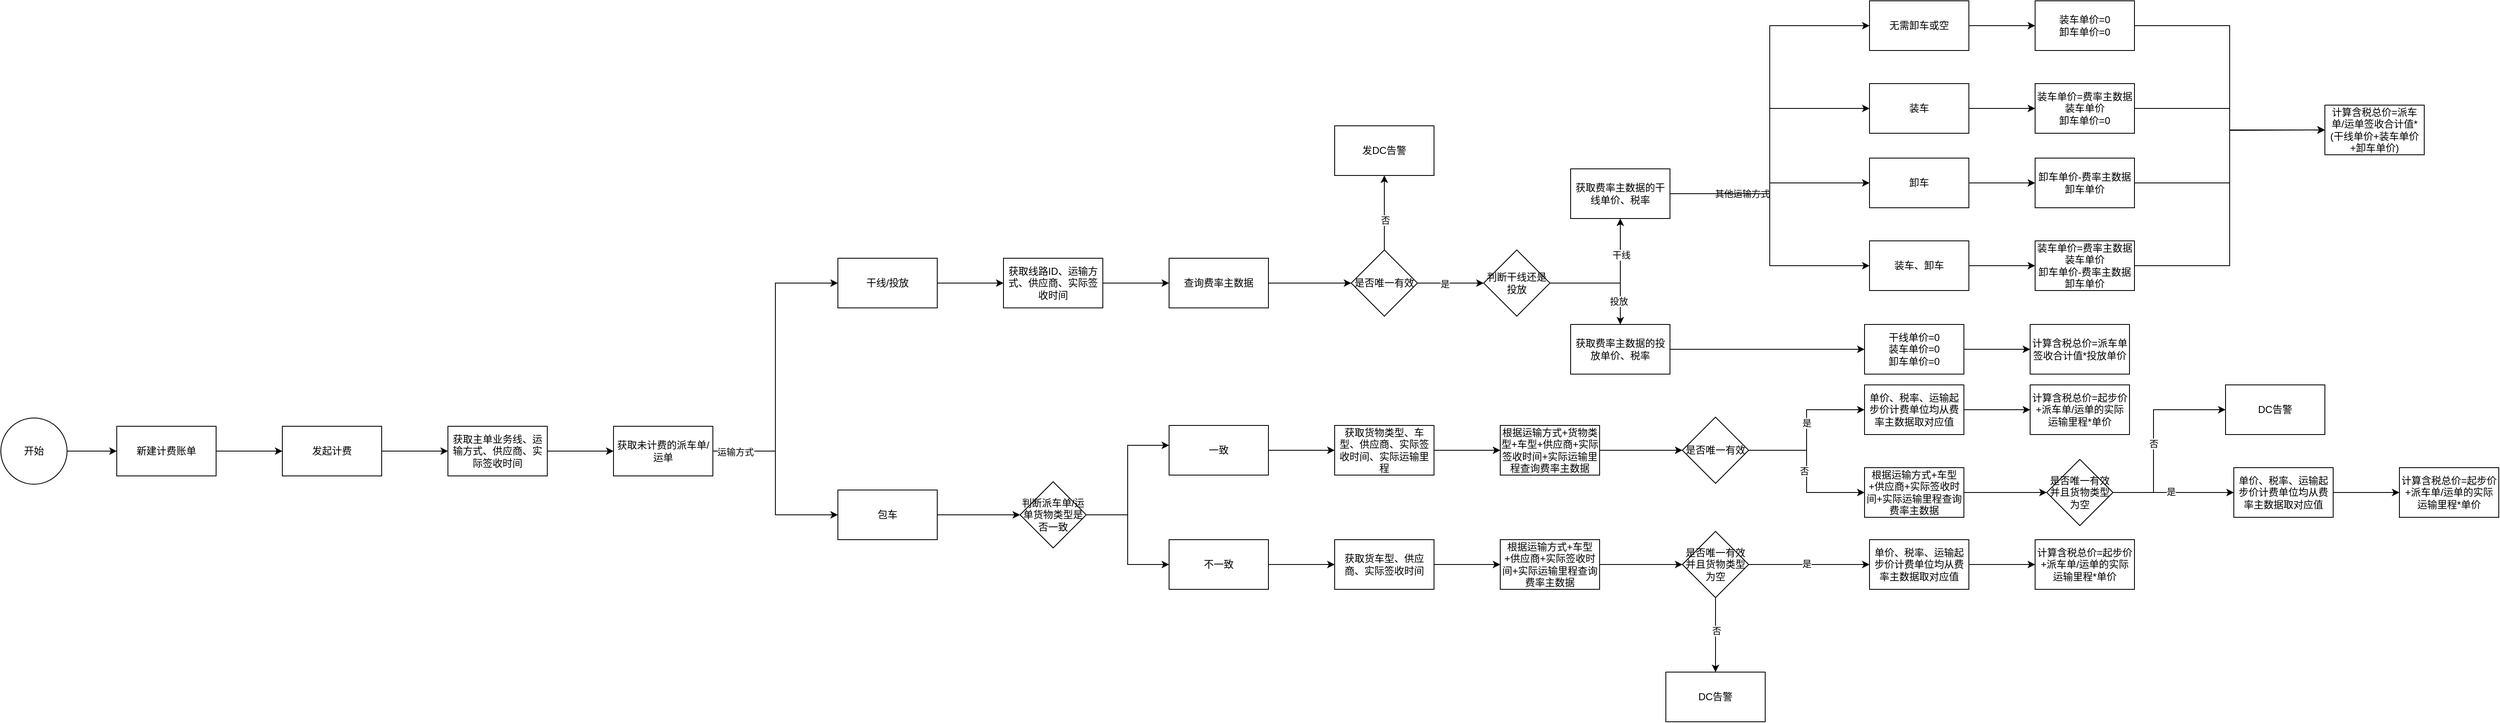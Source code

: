 <mxfile version="28.1.0">
  <diagram name="第 1 页" id="81J3v8VgtAfDuoiSXYik">
    <mxGraphModel dx="1358" dy="200830" grid="1" gridSize="10" guides="1" tooltips="1" connect="1" arrows="1" fold="1" page="1" pageScale="1" pageWidth="20000" pageHeight="200000" math="0" shadow="0">
      <root>
        <mxCell id="0" />
        <mxCell id="1" parent="0" />
        <mxCell id="ZeDddJGaVsbgRb_YvKpA-3" value="" style="edgeStyle=orthogonalEdgeStyle;rounded=0;orthogonalLoop=1;jettySize=auto;html=1;" edge="1" parent="1" source="ZeDddJGaVsbgRb_YvKpA-1" target="ZeDddJGaVsbgRb_YvKpA-2">
          <mxGeometry relative="1" as="geometry" />
        </mxCell>
        <mxCell id="ZeDddJGaVsbgRb_YvKpA-1" value="开始" style="ellipse;whiteSpace=wrap;html=1;aspect=fixed;" vertex="1" parent="1">
          <mxGeometry x="190" y="430" width="80" height="80" as="geometry" />
        </mxCell>
        <mxCell id="ZeDddJGaVsbgRb_YvKpA-5" value="" style="edgeStyle=orthogonalEdgeStyle;rounded=0;orthogonalLoop=1;jettySize=auto;html=1;" edge="1" parent="1" source="ZeDddJGaVsbgRb_YvKpA-2" target="ZeDddJGaVsbgRb_YvKpA-4">
          <mxGeometry relative="1" as="geometry" />
        </mxCell>
        <mxCell id="ZeDddJGaVsbgRb_YvKpA-2" value="新建计费账单" style="whiteSpace=wrap;html=1;" vertex="1" parent="1">
          <mxGeometry x="330" y="440" width="120" height="60" as="geometry" />
        </mxCell>
        <mxCell id="ZeDddJGaVsbgRb_YvKpA-7" value="" style="edgeStyle=orthogonalEdgeStyle;rounded=0;orthogonalLoop=1;jettySize=auto;html=1;" edge="1" parent="1" source="ZeDddJGaVsbgRb_YvKpA-4" target="ZeDddJGaVsbgRb_YvKpA-6">
          <mxGeometry relative="1" as="geometry" />
        </mxCell>
        <mxCell id="ZeDddJGaVsbgRb_YvKpA-4" value="发起计费" style="whiteSpace=wrap;html=1;" vertex="1" parent="1">
          <mxGeometry x="530" y="440" width="120" height="60" as="geometry" />
        </mxCell>
        <mxCell id="ZeDddJGaVsbgRb_YvKpA-9" value="" style="edgeStyle=orthogonalEdgeStyle;rounded=0;orthogonalLoop=1;jettySize=auto;html=1;" edge="1" parent="1" source="ZeDddJGaVsbgRb_YvKpA-6" target="ZeDddJGaVsbgRb_YvKpA-8">
          <mxGeometry relative="1" as="geometry" />
        </mxCell>
        <mxCell id="ZeDddJGaVsbgRb_YvKpA-6" value="获取主单业务线、运输方式、供应商、实际签收时间" style="whiteSpace=wrap;html=1;" vertex="1" parent="1">
          <mxGeometry x="730" y="440" width="120" height="60" as="geometry" />
        </mxCell>
        <mxCell id="ZeDddJGaVsbgRb_YvKpA-72" style="edgeStyle=orthogonalEdgeStyle;rounded=0;orthogonalLoop=1;jettySize=auto;html=1;entryX=0;entryY=0.5;entryDx=0;entryDy=0;" edge="1" parent="1" source="ZeDddJGaVsbgRb_YvKpA-8" target="ZeDddJGaVsbgRb_YvKpA-10">
          <mxGeometry relative="1" as="geometry" />
        </mxCell>
        <mxCell id="ZeDddJGaVsbgRb_YvKpA-73" style="edgeStyle=orthogonalEdgeStyle;rounded=0;orthogonalLoop=1;jettySize=auto;html=1;entryX=0;entryY=0.5;entryDx=0;entryDy=0;" edge="1" parent="1" source="ZeDddJGaVsbgRb_YvKpA-8" target="ZeDddJGaVsbgRb_YvKpA-48">
          <mxGeometry relative="1" as="geometry" />
        </mxCell>
        <mxCell id="ZeDddJGaVsbgRb_YvKpA-74" value="运输方式" style="edgeLabel;html=1;align=center;verticalAlign=middle;resizable=0;points=[];" vertex="1" connectable="0" parent="ZeDddJGaVsbgRb_YvKpA-73">
          <mxGeometry x="-0.763" y="-1" relative="1" as="geometry">
            <mxPoint as="offset" />
          </mxGeometry>
        </mxCell>
        <mxCell id="ZeDddJGaVsbgRb_YvKpA-8" value="获取未计费的派车单/运单" style="whiteSpace=wrap;html=1;" vertex="1" parent="1">
          <mxGeometry x="930" y="440" width="120" height="60" as="geometry" />
        </mxCell>
        <mxCell id="ZeDddJGaVsbgRb_YvKpA-13" value="" style="edgeStyle=orthogonalEdgeStyle;rounded=0;orthogonalLoop=1;jettySize=auto;html=1;" edge="1" parent="1" source="ZeDddJGaVsbgRb_YvKpA-10" target="ZeDddJGaVsbgRb_YvKpA-12">
          <mxGeometry relative="1" as="geometry" />
        </mxCell>
        <mxCell id="ZeDddJGaVsbgRb_YvKpA-10" value="干线/投放" style="whiteSpace=wrap;html=1;" vertex="1" parent="1">
          <mxGeometry x="1201" y="237" width="120" height="60" as="geometry" />
        </mxCell>
        <mxCell id="ZeDddJGaVsbgRb_YvKpA-15" value="" style="edgeStyle=orthogonalEdgeStyle;rounded=0;orthogonalLoop=1;jettySize=auto;html=1;" edge="1" parent="1" source="ZeDddJGaVsbgRb_YvKpA-12" target="ZeDddJGaVsbgRb_YvKpA-14">
          <mxGeometry relative="1" as="geometry" />
        </mxCell>
        <mxCell id="ZeDddJGaVsbgRb_YvKpA-12" value="获取线路ID、运输方式、供应商、实际签收时间" style="whiteSpace=wrap;html=1;" vertex="1" parent="1">
          <mxGeometry x="1401" y="237" width="120" height="60" as="geometry" />
        </mxCell>
        <mxCell id="ZeDddJGaVsbgRb_YvKpA-17" value="" style="edgeStyle=orthogonalEdgeStyle;rounded=0;orthogonalLoop=1;jettySize=auto;html=1;" edge="1" parent="1" source="ZeDddJGaVsbgRb_YvKpA-14" target="ZeDddJGaVsbgRb_YvKpA-16">
          <mxGeometry relative="1" as="geometry" />
        </mxCell>
        <mxCell id="ZeDddJGaVsbgRb_YvKpA-14" value="查询费率主数据" style="whiteSpace=wrap;html=1;" vertex="1" parent="1">
          <mxGeometry x="1601" y="237" width="120" height="60" as="geometry" />
        </mxCell>
        <mxCell id="ZeDddJGaVsbgRb_YvKpA-19" value="" style="edgeStyle=orthogonalEdgeStyle;rounded=0;orthogonalLoop=1;jettySize=auto;html=1;" edge="1" parent="1" source="ZeDddJGaVsbgRb_YvKpA-16" target="ZeDddJGaVsbgRb_YvKpA-18">
          <mxGeometry relative="1" as="geometry" />
        </mxCell>
        <mxCell id="ZeDddJGaVsbgRb_YvKpA-20" value="否" style="edgeLabel;html=1;align=center;verticalAlign=middle;resizable=0;points=[];" vertex="1" connectable="0" parent="ZeDddJGaVsbgRb_YvKpA-19">
          <mxGeometry x="-0.2" y="-1" relative="1" as="geometry">
            <mxPoint as="offset" />
          </mxGeometry>
        </mxCell>
        <mxCell id="ZeDddJGaVsbgRb_YvKpA-55" value="" style="edgeStyle=orthogonalEdgeStyle;rounded=0;orthogonalLoop=1;jettySize=auto;html=1;" edge="1" parent="1" source="ZeDddJGaVsbgRb_YvKpA-16" target="ZeDddJGaVsbgRb_YvKpA-54">
          <mxGeometry relative="1" as="geometry" />
        </mxCell>
        <mxCell id="ZeDddJGaVsbgRb_YvKpA-88" value="是" style="edgeLabel;html=1;align=center;verticalAlign=middle;resizable=0;points=[];" vertex="1" connectable="0" parent="ZeDddJGaVsbgRb_YvKpA-55">
          <mxGeometry x="-0.189" y="-1" relative="1" as="geometry">
            <mxPoint as="offset" />
          </mxGeometry>
        </mxCell>
        <mxCell id="ZeDddJGaVsbgRb_YvKpA-16" value="是否唯一有效" style="rhombus;whiteSpace=wrap;html=1;" vertex="1" parent="1">
          <mxGeometry x="1821" y="227" width="80" height="80" as="geometry" />
        </mxCell>
        <mxCell id="ZeDddJGaVsbgRb_YvKpA-18" value="发DC告警" style="whiteSpace=wrap;html=1;" vertex="1" parent="1">
          <mxGeometry x="1801" y="77" width="120" height="60" as="geometry" />
        </mxCell>
        <mxCell id="ZeDddJGaVsbgRb_YvKpA-25" value="" style="edgeStyle=orthogonalEdgeStyle;rounded=0;orthogonalLoop=1;jettySize=auto;html=1;entryX=0;entryY=0.5;entryDx=0;entryDy=0;" edge="1" parent="1" source="ZeDddJGaVsbgRb_YvKpA-21" target="ZeDddJGaVsbgRb_YvKpA-24">
          <mxGeometry relative="1" as="geometry" />
        </mxCell>
        <mxCell id="ZeDddJGaVsbgRb_YvKpA-27" value="其他运输方式" style="edgeLabel;html=1;align=center;verticalAlign=middle;resizable=0;points=[];" vertex="1" connectable="0" parent="ZeDddJGaVsbgRb_YvKpA-25">
          <mxGeometry x="-0.609" relative="1" as="geometry">
            <mxPoint as="offset" />
          </mxGeometry>
        </mxCell>
        <mxCell id="ZeDddJGaVsbgRb_YvKpA-30" value="" style="edgeStyle=orthogonalEdgeStyle;rounded=0;orthogonalLoop=1;jettySize=auto;html=1;entryX=0;entryY=0.5;entryDx=0;entryDy=0;" edge="1" parent="1" source="ZeDddJGaVsbgRb_YvKpA-21" target="ZeDddJGaVsbgRb_YvKpA-29">
          <mxGeometry relative="1" as="geometry" />
        </mxCell>
        <mxCell id="ZeDddJGaVsbgRb_YvKpA-32" value="" style="edgeStyle=orthogonalEdgeStyle;rounded=0;orthogonalLoop=1;jettySize=auto;html=1;entryX=0;entryY=0.5;entryDx=0;entryDy=0;" edge="1" parent="1" source="ZeDddJGaVsbgRb_YvKpA-21" target="ZeDddJGaVsbgRb_YvKpA-31">
          <mxGeometry relative="1" as="geometry" />
        </mxCell>
        <mxCell id="ZeDddJGaVsbgRb_YvKpA-34" value="" style="edgeStyle=orthogonalEdgeStyle;rounded=0;orthogonalLoop=1;jettySize=auto;html=1;entryX=0;entryY=0.5;entryDx=0;entryDy=0;" edge="1" parent="1" source="ZeDddJGaVsbgRb_YvKpA-21" target="ZeDddJGaVsbgRb_YvKpA-33">
          <mxGeometry relative="1" as="geometry" />
        </mxCell>
        <mxCell id="ZeDddJGaVsbgRb_YvKpA-21" value="获取费率主数据的干线单价、税率" style="whiteSpace=wrap;html=1;" vertex="1" parent="1">
          <mxGeometry x="2086" y="129" width="120" height="60" as="geometry" />
        </mxCell>
        <mxCell id="ZeDddJGaVsbgRb_YvKpA-36" value="" style="edgeStyle=orthogonalEdgeStyle;rounded=0;orthogonalLoop=1;jettySize=auto;html=1;" edge="1" parent="1" source="ZeDddJGaVsbgRb_YvKpA-24" target="ZeDddJGaVsbgRb_YvKpA-35">
          <mxGeometry relative="1" as="geometry" />
        </mxCell>
        <mxCell id="ZeDddJGaVsbgRb_YvKpA-24" value="无需卸车或空" style="whiteSpace=wrap;html=1;" vertex="1" parent="1">
          <mxGeometry x="2447" y="-74" width="120" height="60" as="geometry" />
        </mxCell>
        <mxCell id="ZeDddJGaVsbgRb_YvKpA-38" value="" style="edgeStyle=orthogonalEdgeStyle;rounded=0;orthogonalLoop=1;jettySize=auto;html=1;" edge="1" parent="1" source="ZeDddJGaVsbgRb_YvKpA-29" target="ZeDddJGaVsbgRb_YvKpA-37">
          <mxGeometry relative="1" as="geometry" />
        </mxCell>
        <mxCell id="ZeDddJGaVsbgRb_YvKpA-29" value="装车" style="whiteSpace=wrap;html=1;" vertex="1" parent="1">
          <mxGeometry x="2447" y="26" width="120" height="60" as="geometry" />
        </mxCell>
        <mxCell id="ZeDddJGaVsbgRb_YvKpA-40" value="" style="edgeStyle=orthogonalEdgeStyle;rounded=0;orthogonalLoop=1;jettySize=auto;html=1;" edge="1" parent="1" source="ZeDddJGaVsbgRb_YvKpA-31" target="ZeDddJGaVsbgRb_YvKpA-39">
          <mxGeometry relative="1" as="geometry" />
        </mxCell>
        <mxCell id="ZeDddJGaVsbgRb_YvKpA-31" value="卸车" style="whiteSpace=wrap;html=1;" vertex="1" parent="1">
          <mxGeometry x="2447" y="116" width="120" height="60" as="geometry" />
        </mxCell>
        <mxCell id="ZeDddJGaVsbgRb_YvKpA-42" value="" style="edgeStyle=orthogonalEdgeStyle;rounded=0;orthogonalLoop=1;jettySize=auto;html=1;" edge="1" parent="1" source="ZeDddJGaVsbgRb_YvKpA-33" target="ZeDddJGaVsbgRb_YvKpA-41">
          <mxGeometry relative="1" as="geometry" />
        </mxCell>
        <mxCell id="ZeDddJGaVsbgRb_YvKpA-33" value="装车、卸车" style="whiteSpace=wrap;html=1;" vertex="1" parent="1">
          <mxGeometry x="2447" y="216" width="120" height="60" as="geometry" />
        </mxCell>
        <mxCell id="ZeDddJGaVsbgRb_YvKpA-44" value="" style="edgeStyle=orthogonalEdgeStyle;rounded=0;orthogonalLoop=1;jettySize=auto;html=1;entryX=0;entryY=0.5;entryDx=0;entryDy=0;" edge="1" parent="1" source="ZeDddJGaVsbgRb_YvKpA-35" target="ZeDddJGaVsbgRb_YvKpA-43">
          <mxGeometry relative="1" as="geometry" />
        </mxCell>
        <mxCell id="ZeDddJGaVsbgRb_YvKpA-35" value="装车单价=0&lt;div&gt;卸车单价=0&lt;/div&gt;" style="whiteSpace=wrap;html=1;" vertex="1" parent="1">
          <mxGeometry x="2647" y="-74" width="120" height="60" as="geometry" />
        </mxCell>
        <mxCell id="ZeDddJGaVsbgRb_YvKpA-45" style="edgeStyle=orthogonalEdgeStyle;rounded=0;orthogonalLoop=1;jettySize=auto;html=1;" edge="1" parent="1" source="ZeDddJGaVsbgRb_YvKpA-37">
          <mxGeometry relative="1" as="geometry">
            <mxPoint x="2997" y="82" as="targetPoint" />
          </mxGeometry>
        </mxCell>
        <mxCell id="ZeDddJGaVsbgRb_YvKpA-37" value="装车单价=费率主数据装车单价&lt;div&gt;卸车单价=0&lt;/div&gt;" style="whiteSpace=wrap;html=1;" vertex="1" parent="1">
          <mxGeometry x="2647" y="26" width="120" height="60" as="geometry" />
        </mxCell>
        <mxCell id="ZeDddJGaVsbgRb_YvKpA-46" style="edgeStyle=orthogonalEdgeStyle;rounded=0;orthogonalLoop=1;jettySize=auto;html=1;entryX=0;entryY=0.5;entryDx=0;entryDy=0;" edge="1" parent="1" source="ZeDddJGaVsbgRb_YvKpA-39" target="ZeDddJGaVsbgRb_YvKpA-43">
          <mxGeometry relative="1" as="geometry" />
        </mxCell>
        <mxCell id="ZeDddJGaVsbgRb_YvKpA-39" value="卸车单价-费率主数据卸车单价" style="whiteSpace=wrap;html=1;" vertex="1" parent="1">
          <mxGeometry x="2647" y="116" width="120" height="60" as="geometry" />
        </mxCell>
        <mxCell id="ZeDddJGaVsbgRb_YvKpA-47" style="edgeStyle=orthogonalEdgeStyle;rounded=0;orthogonalLoop=1;jettySize=auto;html=1;entryX=0;entryY=0.5;entryDx=0;entryDy=0;" edge="1" parent="1" source="ZeDddJGaVsbgRb_YvKpA-41" target="ZeDddJGaVsbgRb_YvKpA-43">
          <mxGeometry relative="1" as="geometry" />
        </mxCell>
        <mxCell id="ZeDddJGaVsbgRb_YvKpA-41" value="装车单价=费率主数据装车单价&lt;div&gt;卸车单价-费率主数据卸车单价&lt;/div&gt;" style="whiteSpace=wrap;html=1;" vertex="1" parent="1">
          <mxGeometry x="2647" y="216" width="120" height="60" as="geometry" />
        </mxCell>
        <mxCell id="ZeDddJGaVsbgRb_YvKpA-43" value="计算含税总价=派车单/运单签收合计值*(干线单价+装车单价+卸车单价)" style="whiteSpace=wrap;html=1;" vertex="1" parent="1">
          <mxGeometry x="2997" y="52" width="120" height="60" as="geometry" />
        </mxCell>
        <mxCell id="ZeDddJGaVsbgRb_YvKpA-67" value="" style="edgeStyle=orthogonalEdgeStyle;rounded=0;orthogonalLoop=1;jettySize=auto;html=1;" edge="1" parent="1" source="ZeDddJGaVsbgRb_YvKpA-48" target="ZeDddJGaVsbgRb_YvKpA-66">
          <mxGeometry relative="1" as="geometry" />
        </mxCell>
        <mxCell id="ZeDddJGaVsbgRb_YvKpA-48" value="包车" style="whiteSpace=wrap;html=1;" vertex="1" parent="1">
          <mxGeometry x="1201" y="517" width="120" height="60" as="geometry" />
        </mxCell>
        <mxCell id="ZeDddJGaVsbgRb_YvKpA-57" style="edgeStyle=orthogonalEdgeStyle;rounded=0;orthogonalLoop=1;jettySize=auto;html=1;entryX=0.5;entryY=1;entryDx=0;entryDy=0;" edge="1" parent="1" source="ZeDddJGaVsbgRb_YvKpA-54" target="ZeDddJGaVsbgRb_YvKpA-21">
          <mxGeometry relative="1" as="geometry" />
        </mxCell>
        <mxCell id="ZeDddJGaVsbgRb_YvKpA-58" value="干线" style="edgeLabel;html=1;align=center;verticalAlign=middle;resizable=0;points=[];" vertex="1" connectable="0" parent="ZeDddJGaVsbgRb_YvKpA-57">
          <mxGeometry x="0.46" y="-1" relative="1" as="geometry">
            <mxPoint as="offset" />
          </mxGeometry>
        </mxCell>
        <mxCell id="ZeDddJGaVsbgRb_YvKpA-60" value="" style="edgeStyle=orthogonalEdgeStyle;rounded=0;orthogonalLoop=1;jettySize=auto;html=1;" edge="1" parent="1" source="ZeDddJGaVsbgRb_YvKpA-54" target="ZeDddJGaVsbgRb_YvKpA-59">
          <mxGeometry relative="1" as="geometry" />
        </mxCell>
        <mxCell id="ZeDddJGaVsbgRb_YvKpA-61" value="投放" style="edgeLabel;html=1;align=center;verticalAlign=middle;resizable=0;points=[];" vertex="1" connectable="0" parent="ZeDddJGaVsbgRb_YvKpA-60">
          <mxGeometry x="0.585" y="-2" relative="1" as="geometry">
            <mxPoint as="offset" />
          </mxGeometry>
        </mxCell>
        <mxCell id="ZeDddJGaVsbgRb_YvKpA-54" value="判断干线还是投放" style="rhombus;whiteSpace=wrap;html=1;" vertex="1" parent="1">
          <mxGeometry x="1981" y="227" width="80" height="80" as="geometry" />
        </mxCell>
        <mxCell id="ZeDddJGaVsbgRb_YvKpA-63" value="" style="edgeStyle=orthogonalEdgeStyle;rounded=0;orthogonalLoop=1;jettySize=auto;html=1;" edge="1" parent="1" source="ZeDddJGaVsbgRb_YvKpA-59" target="ZeDddJGaVsbgRb_YvKpA-62">
          <mxGeometry relative="1" as="geometry" />
        </mxCell>
        <mxCell id="ZeDddJGaVsbgRb_YvKpA-59" value="获取费率主数据的投放单价、税率" style="whiteSpace=wrap;html=1;" vertex="1" parent="1">
          <mxGeometry x="2086" y="317" width="120" height="60" as="geometry" />
        </mxCell>
        <mxCell id="ZeDddJGaVsbgRb_YvKpA-65" value="" style="edgeStyle=orthogonalEdgeStyle;rounded=0;orthogonalLoop=1;jettySize=auto;html=1;" edge="1" parent="1" source="ZeDddJGaVsbgRb_YvKpA-62" target="ZeDddJGaVsbgRb_YvKpA-64">
          <mxGeometry relative="1" as="geometry" />
        </mxCell>
        <mxCell id="ZeDddJGaVsbgRb_YvKpA-62" value="干线单价=0&lt;div&gt;装车单价=0&lt;/div&gt;&lt;div&gt;卸车单价=0&lt;/div&gt;" style="whiteSpace=wrap;html=1;" vertex="1" parent="1">
          <mxGeometry x="2441" y="317" width="120" height="60" as="geometry" />
        </mxCell>
        <mxCell id="ZeDddJGaVsbgRb_YvKpA-64" value="计算含税总价=派车单签收合计值*投放单价" style="whiteSpace=wrap;html=1;" vertex="1" parent="1">
          <mxGeometry x="2641" y="317" width="120" height="60" as="geometry" />
        </mxCell>
        <mxCell id="ZeDddJGaVsbgRb_YvKpA-81" style="edgeStyle=orthogonalEdgeStyle;rounded=0;orthogonalLoop=1;jettySize=auto;html=1;entryX=0;entryY=0.5;entryDx=0;entryDy=0;" edge="1" parent="1" source="ZeDddJGaVsbgRb_YvKpA-66" target="ZeDddJGaVsbgRb_YvKpA-79">
          <mxGeometry relative="1" as="geometry" />
        </mxCell>
        <mxCell id="ZeDddJGaVsbgRb_YvKpA-66" value="判断派车单/运单货物类型是否一致" style="rhombus;whiteSpace=wrap;html=1;" vertex="1" parent="1">
          <mxGeometry x="1421" y="507" width="80" height="80" as="geometry" />
        </mxCell>
        <mxCell id="ZeDddJGaVsbgRb_YvKpA-76" style="edgeStyle=orthogonalEdgeStyle;rounded=0;orthogonalLoop=1;jettySize=auto;html=1;entryX=0;entryY=0.5;entryDx=0;entryDy=0;" edge="1" parent="1" source="ZeDddJGaVsbgRb_YvKpA-68" target="ZeDddJGaVsbgRb_YvKpA-75">
          <mxGeometry relative="1" as="geometry" />
        </mxCell>
        <mxCell id="ZeDddJGaVsbgRb_YvKpA-68" value="一致" style="whiteSpace=wrap;html=1;" vertex="1" parent="1">
          <mxGeometry x="1601" y="439" width="120" height="60" as="geometry" />
        </mxCell>
        <mxCell id="ZeDddJGaVsbgRb_YvKpA-83" value="" style="edgeStyle=orthogonalEdgeStyle;rounded=0;orthogonalLoop=1;jettySize=auto;html=1;" edge="1" parent="1" source="ZeDddJGaVsbgRb_YvKpA-75" target="ZeDddJGaVsbgRb_YvKpA-82">
          <mxGeometry relative="1" as="geometry" />
        </mxCell>
        <mxCell id="ZeDddJGaVsbgRb_YvKpA-75" value="获取货物类型、车型、供应商、实际签收时间、实际运输里程" style="whiteSpace=wrap;html=1;" vertex="1" parent="1">
          <mxGeometry x="1801" y="439" width="120" height="60" as="geometry" />
        </mxCell>
        <mxCell id="ZeDddJGaVsbgRb_YvKpA-77" style="edgeStyle=orthogonalEdgeStyle;rounded=0;orthogonalLoop=1;jettySize=auto;html=1;entryX=0;entryY=0.4;entryDx=0;entryDy=0;entryPerimeter=0;" edge="1" parent="1" source="ZeDddJGaVsbgRb_YvKpA-66" target="ZeDddJGaVsbgRb_YvKpA-68">
          <mxGeometry relative="1" as="geometry" />
        </mxCell>
        <mxCell id="ZeDddJGaVsbgRb_YvKpA-78" style="edgeStyle=orthogonalEdgeStyle;rounded=0;orthogonalLoop=1;jettySize=auto;html=1;entryX=0;entryY=0.5;entryDx=0;entryDy=0;" edge="1" source="ZeDddJGaVsbgRb_YvKpA-79" target="ZeDddJGaVsbgRb_YvKpA-80" parent="1">
          <mxGeometry relative="1" as="geometry" />
        </mxCell>
        <mxCell id="ZeDddJGaVsbgRb_YvKpA-79" value="不一致" style="whiteSpace=wrap;html=1;" vertex="1" parent="1">
          <mxGeometry x="1601" y="577" width="120" height="60" as="geometry" />
        </mxCell>
        <mxCell id="ZeDddJGaVsbgRb_YvKpA-104" style="edgeStyle=orthogonalEdgeStyle;rounded=0;orthogonalLoop=1;jettySize=auto;html=1;entryX=0;entryY=0.5;entryDx=0;entryDy=0;" edge="1" parent="1" source="ZeDddJGaVsbgRb_YvKpA-80" target="ZeDddJGaVsbgRb_YvKpA-100">
          <mxGeometry relative="1" as="geometry" />
        </mxCell>
        <mxCell id="ZeDddJGaVsbgRb_YvKpA-80" value="获取货车型、供应商、实际签收时间" style="whiteSpace=wrap;html=1;" vertex="1" parent="1">
          <mxGeometry x="1801" y="577" width="120" height="60" as="geometry" />
        </mxCell>
        <mxCell id="ZeDddJGaVsbgRb_YvKpA-85" value="" style="edgeStyle=orthogonalEdgeStyle;rounded=0;orthogonalLoop=1;jettySize=auto;html=1;" edge="1" parent="1" source="ZeDddJGaVsbgRb_YvKpA-82" target="ZeDddJGaVsbgRb_YvKpA-84">
          <mxGeometry relative="1" as="geometry" />
        </mxCell>
        <mxCell id="ZeDddJGaVsbgRb_YvKpA-82" value="根据运输方式+货物类型+车型+供应商+实际签收时间+实际运输里程查询费率主数据" style="whiteSpace=wrap;html=1;" vertex="1" parent="1">
          <mxGeometry x="2001" y="439" width="120" height="60" as="geometry" />
        </mxCell>
        <mxCell id="ZeDddJGaVsbgRb_YvKpA-87" value="" style="edgeStyle=orthogonalEdgeStyle;rounded=0;orthogonalLoop=1;jettySize=auto;html=1;" edge="1" parent="1" source="ZeDddJGaVsbgRb_YvKpA-84" target="ZeDddJGaVsbgRb_YvKpA-86">
          <mxGeometry relative="1" as="geometry" />
        </mxCell>
        <mxCell id="ZeDddJGaVsbgRb_YvKpA-89" value="是" style="edgeLabel;html=1;align=center;verticalAlign=middle;resizable=0;points=[];" vertex="1" connectable="0" parent="ZeDddJGaVsbgRb_YvKpA-87">
          <mxGeometry x="0.093" relative="1" as="geometry">
            <mxPoint as="offset" />
          </mxGeometry>
        </mxCell>
        <mxCell id="ZeDddJGaVsbgRb_YvKpA-93" value="" style="edgeStyle=orthogonalEdgeStyle;rounded=0;orthogonalLoop=1;jettySize=auto;html=1;entryX=0;entryY=0.5;entryDx=0;entryDy=0;" edge="1" parent="1" source="ZeDddJGaVsbgRb_YvKpA-84" target="ZeDddJGaVsbgRb_YvKpA-126">
          <mxGeometry relative="1" as="geometry">
            <mxPoint x="2441" y="510" as="targetPoint" />
          </mxGeometry>
        </mxCell>
        <mxCell id="ZeDddJGaVsbgRb_YvKpA-94" value="否" style="edgeLabel;html=1;align=center;verticalAlign=middle;resizable=0;points=[];" vertex="1" connectable="0" parent="ZeDddJGaVsbgRb_YvKpA-93">
          <mxGeometry x="-0.004" y="-3" relative="1" as="geometry">
            <mxPoint as="offset" />
          </mxGeometry>
        </mxCell>
        <mxCell id="ZeDddJGaVsbgRb_YvKpA-84" value="是否唯一有效" style="rhombus;whiteSpace=wrap;html=1;" vertex="1" parent="1">
          <mxGeometry x="2221" y="429" width="80" height="80" as="geometry" />
        </mxCell>
        <mxCell id="ZeDddJGaVsbgRb_YvKpA-91" value="" style="edgeStyle=orthogonalEdgeStyle;rounded=0;orthogonalLoop=1;jettySize=auto;html=1;" edge="1" parent="1" source="ZeDddJGaVsbgRb_YvKpA-86" target="ZeDddJGaVsbgRb_YvKpA-90">
          <mxGeometry relative="1" as="geometry" />
        </mxCell>
        <mxCell id="ZeDddJGaVsbgRb_YvKpA-86" value="&lt;div&gt;单价、&lt;span style=&quot;background-color: transparent; color: light-dark(rgb(0, 0, 0), rgb(255, 255, 255));&quot;&gt;税率、&lt;/span&gt;&lt;span style=&quot;background-color: transparent; color: light-dark(rgb(0, 0, 0), rgb(255, 255, 255));&quot;&gt;运输起步价&lt;/span&gt;&lt;span style=&quot;background-color: transparent; color: light-dark(rgb(0, 0, 0), rgb(255, 255, 255));&quot;&gt;计费单位均从费率主数据取对应值&lt;/span&gt;&lt;/div&gt;" style="whiteSpace=wrap;html=1;" vertex="1" parent="1">
          <mxGeometry x="2441" y="390" width="120" height="60" as="geometry" />
        </mxCell>
        <mxCell id="ZeDddJGaVsbgRb_YvKpA-90" value="&lt;div&gt;计算含税总价=起步价+派车单/运单的实际运输里程*单价&lt;/div&gt;" style="whiteSpace=wrap;html=1;" vertex="1" parent="1">
          <mxGeometry x="2641" y="390" width="120" height="60" as="geometry" />
        </mxCell>
        <mxCell id="ZeDddJGaVsbgRb_YvKpA-106" value="" style="edgeStyle=orthogonalEdgeStyle;rounded=0;orthogonalLoop=1;jettySize=auto;html=1;" edge="1" parent="1" source="ZeDddJGaVsbgRb_YvKpA-100" target="ZeDddJGaVsbgRb_YvKpA-105">
          <mxGeometry relative="1" as="geometry" />
        </mxCell>
        <mxCell id="ZeDddJGaVsbgRb_YvKpA-100" value="根据运输方式+车型+供应商+实际签收时间+实际运输里程查询费率主数据" style="whiteSpace=wrap;html=1;" vertex="1" parent="1">
          <mxGeometry x="2001" y="577" width="120" height="60" as="geometry" />
        </mxCell>
        <mxCell id="ZeDddJGaVsbgRb_YvKpA-101" value="" style="edgeStyle=orthogonalEdgeStyle;rounded=0;orthogonalLoop=1;jettySize=auto;html=1;" edge="1" source="ZeDddJGaVsbgRb_YvKpA-102" target="ZeDddJGaVsbgRb_YvKpA-103" parent="1">
          <mxGeometry relative="1" as="geometry" />
        </mxCell>
        <mxCell id="ZeDddJGaVsbgRb_YvKpA-102" value="单价、&lt;span style=&quot;color: light-dark(rgb(0, 0, 0), rgb(255, 255, 255)); background-color: transparent;&quot;&gt;税率、&lt;/span&gt;&lt;span style=&quot;color: light-dark(rgb(0, 0, 0), rgb(255, 255, 255)); background-color: transparent;&quot;&gt;运输起步价&lt;/span&gt;&lt;span style=&quot;color: light-dark(rgb(0, 0, 0), rgb(255, 255, 255)); background-color: transparent;&quot;&gt;计费单位均从费率主数据取对应值&lt;/span&gt;" style="whiteSpace=wrap;html=1;" vertex="1" parent="1">
          <mxGeometry x="2447" y="577" width="120" height="60" as="geometry" />
        </mxCell>
        <mxCell id="ZeDddJGaVsbgRb_YvKpA-103" value="计算含税总价=起步价+派车单/运单的实际运输里程*单价" style="whiteSpace=wrap;html=1;" vertex="1" parent="1">
          <mxGeometry x="2647" y="577" width="120" height="60" as="geometry" />
        </mxCell>
        <mxCell id="ZeDddJGaVsbgRb_YvKpA-107" style="edgeStyle=orthogonalEdgeStyle;rounded=0;orthogonalLoop=1;jettySize=auto;html=1;entryX=0;entryY=0.5;entryDx=0;entryDy=0;" edge="1" parent="1" source="ZeDddJGaVsbgRb_YvKpA-105" target="ZeDddJGaVsbgRb_YvKpA-102">
          <mxGeometry relative="1" as="geometry" />
        </mxCell>
        <mxCell id="ZeDddJGaVsbgRb_YvKpA-108" value="是" style="edgeLabel;html=1;align=center;verticalAlign=middle;resizable=0;points=[];" vertex="1" connectable="0" parent="ZeDddJGaVsbgRb_YvKpA-107">
          <mxGeometry x="-0.047" y="1" relative="1" as="geometry">
            <mxPoint as="offset" />
          </mxGeometry>
        </mxCell>
        <mxCell id="ZeDddJGaVsbgRb_YvKpA-112" value="" style="edgeStyle=orthogonalEdgeStyle;rounded=0;orthogonalLoop=1;jettySize=auto;html=1;" edge="1" parent="1" source="ZeDddJGaVsbgRb_YvKpA-105" target="ZeDddJGaVsbgRb_YvKpA-111">
          <mxGeometry relative="1" as="geometry" />
        </mxCell>
        <mxCell id="ZeDddJGaVsbgRb_YvKpA-113" value="否" style="edgeLabel;html=1;align=center;verticalAlign=middle;resizable=0;points=[];" vertex="1" connectable="0" parent="ZeDddJGaVsbgRb_YvKpA-112">
          <mxGeometry x="-0.108" y="1" relative="1" as="geometry">
            <mxPoint as="offset" />
          </mxGeometry>
        </mxCell>
        <mxCell id="ZeDddJGaVsbgRb_YvKpA-105" value="是否唯一有效并且货物类型为空" style="rhombus;whiteSpace=wrap;html=1;" vertex="1" parent="1">
          <mxGeometry x="2221" y="567" width="80" height="80" as="geometry" />
        </mxCell>
        <mxCell id="ZeDddJGaVsbgRb_YvKpA-111" value="DC告警" style="whiteSpace=wrap;html=1;" vertex="1" parent="1">
          <mxGeometry x="2201" y="737" width="120" height="60" as="geometry" />
        </mxCell>
        <mxCell id="ZeDddJGaVsbgRb_YvKpA-125" value="" style="edgeStyle=orthogonalEdgeStyle;rounded=0;orthogonalLoop=1;jettySize=auto;html=1;" edge="1" source="ZeDddJGaVsbgRb_YvKpA-126" target="ZeDddJGaVsbgRb_YvKpA-134" parent="1">
          <mxGeometry relative="1" as="geometry" />
        </mxCell>
        <mxCell id="ZeDddJGaVsbgRb_YvKpA-126" value="根据运输方式+车型+供应商+实际签收时间+实际运输里程查询费率主数据" style="whiteSpace=wrap;html=1;" vertex="1" parent="1">
          <mxGeometry x="2441" y="490" width="120" height="60" as="geometry" />
        </mxCell>
        <mxCell id="ZeDddJGaVsbgRb_YvKpA-127" value="" style="edgeStyle=orthogonalEdgeStyle;rounded=0;orthogonalLoop=1;jettySize=auto;html=1;" edge="1" source="ZeDddJGaVsbgRb_YvKpA-128" target="ZeDddJGaVsbgRb_YvKpA-129" parent="1">
          <mxGeometry relative="1" as="geometry" />
        </mxCell>
        <mxCell id="ZeDddJGaVsbgRb_YvKpA-128" value="单价、&lt;span style=&quot;color: light-dark(rgb(0, 0, 0), rgb(255, 255, 255)); background-color: transparent;&quot;&gt;税率、&lt;/span&gt;&lt;span style=&quot;color: light-dark(rgb(0, 0, 0), rgb(255, 255, 255)); background-color: transparent;&quot;&gt;运输起步价&lt;/span&gt;&lt;span style=&quot;color: light-dark(rgb(0, 0, 0), rgb(255, 255, 255)); background-color: transparent;&quot;&gt;计费单位均从费率主数据取对应值&lt;/span&gt;" style="whiteSpace=wrap;html=1;" vertex="1" parent="1">
          <mxGeometry x="2887" y="490" width="120" height="60" as="geometry" />
        </mxCell>
        <mxCell id="ZeDddJGaVsbgRb_YvKpA-129" value="计算含税总价=起步价+派车单/运单的实际运输里程*单价" style="whiteSpace=wrap;html=1;" vertex="1" parent="1">
          <mxGeometry x="3087" y="490" width="120" height="60" as="geometry" />
        </mxCell>
        <mxCell id="ZeDddJGaVsbgRb_YvKpA-130" style="edgeStyle=orthogonalEdgeStyle;rounded=0;orthogonalLoop=1;jettySize=auto;html=1;entryX=0;entryY=0.5;entryDx=0;entryDy=0;" edge="1" source="ZeDddJGaVsbgRb_YvKpA-134" target="ZeDddJGaVsbgRb_YvKpA-128" parent="1">
          <mxGeometry relative="1" as="geometry" />
        </mxCell>
        <mxCell id="ZeDddJGaVsbgRb_YvKpA-131" value="是" style="edgeLabel;html=1;align=center;verticalAlign=middle;resizable=0;points=[];" vertex="1" connectable="0" parent="ZeDddJGaVsbgRb_YvKpA-130">
          <mxGeometry x="-0.047" y="1" relative="1" as="geometry">
            <mxPoint as="offset" />
          </mxGeometry>
        </mxCell>
        <mxCell id="ZeDddJGaVsbgRb_YvKpA-136" style="edgeStyle=orthogonalEdgeStyle;rounded=0;orthogonalLoop=1;jettySize=auto;html=1;entryX=0;entryY=0.5;entryDx=0;entryDy=0;" edge="1" parent="1" source="ZeDddJGaVsbgRb_YvKpA-134" target="ZeDddJGaVsbgRb_YvKpA-135">
          <mxGeometry relative="1" as="geometry">
            <Array as="points">
              <mxPoint x="2790" y="520" />
              <mxPoint x="2790" y="420" />
            </Array>
          </mxGeometry>
        </mxCell>
        <mxCell id="ZeDddJGaVsbgRb_YvKpA-138" value="否" style="edgeLabel;html=1;align=center;verticalAlign=middle;resizable=0;points=[];" vertex="1" connectable="0" parent="ZeDddJGaVsbgRb_YvKpA-136">
          <mxGeometry x="-0.08" relative="1" as="geometry">
            <mxPoint as="offset" />
          </mxGeometry>
        </mxCell>
        <mxCell id="ZeDddJGaVsbgRb_YvKpA-134" value="是否唯一有效并且货物类型为空" style="rhombus;whiteSpace=wrap;html=1;" vertex="1" parent="1">
          <mxGeometry x="2661" y="480" width="80" height="80" as="geometry" />
        </mxCell>
        <mxCell id="ZeDddJGaVsbgRb_YvKpA-135" value="DC告警" style="whiteSpace=wrap;html=1;" vertex="1" parent="1">
          <mxGeometry x="2877" y="390" width="120" height="60" as="geometry" />
        </mxCell>
      </root>
    </mxGraphModel>
  </diagram>
</mxfile>
